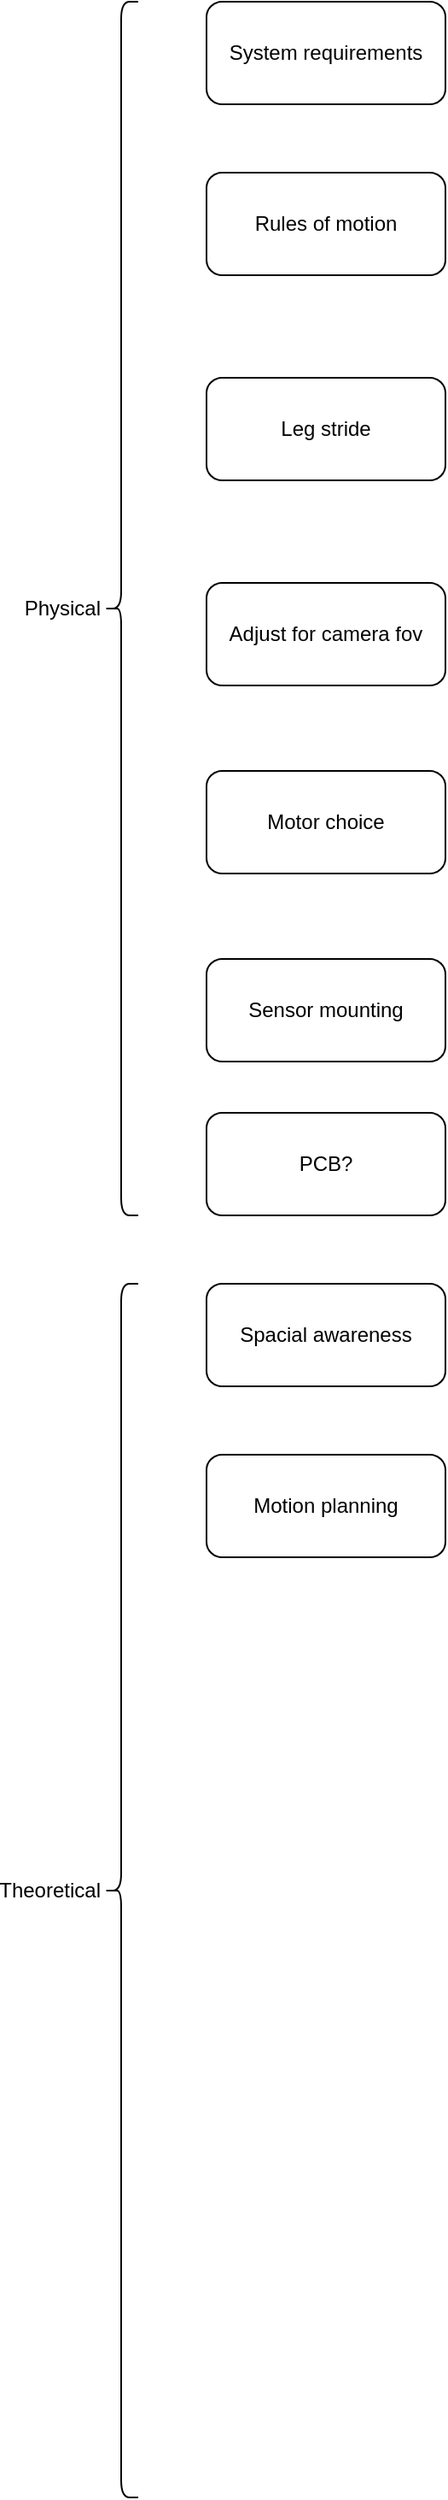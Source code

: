 <mxfile version="25.0.3">
  <diagram name="Page-1" id="iAuyqC9wymLPWFgELTDJ">
    <mxGraphModel dx="1674" dy="941" grid="1" gridSize="10" guides="1" tooltips="1" connect="1" arrows="1" fold="1" page="1" pageScale="1" pageWidth="850" pageHeight="1100" math="0" shadow="0">
      <root>
        <mxCell id="0" />
        <mxCell id="1" parent="0" />
        <mxCell id="V0RjbLDTPT6KQcX2KNsg-3" value="System requirements" style="rounded=1;whiteSpace=wrap;html=1;" vertex="1" parent="1">
          <mxGeometry x="150" y="130" width="140" height="60" as="geometry" />
        </mxCell>
        <mxCell id="V0RjbLDTPT6KQcX2KNsg-4" value="Rules of motion" style="rounded=1;whiteSpace=wrap;html=1;" vertex="1" parent="1">
          <mxGeometry x="150" y="230" width="140" height="60" as="geometry" />
        </mxCell>
        <mxCell id="V0RjbLDTPT6KQcX2KNsg-6" value="Leg stride" style="rounded=1;whiteSpace=wrap;html=1;" vertex="1" parent="1">
          <mxGeometry x="150" y="350" width="140" height="60" as="geometry" />
        </mxCell>
        <mxCell id="V0RjbLDTPT6KQcX2KNsg-7" value="Adjust for camera fov" style="rounded=1;whiteSpace=wrap;html=1;" vertex="1" parent="1">
          <mxGeometry x="150" y="470" width="140" height="60" as="geometry" />
        </mxCell>
        <mxCell id="V0RjbLDTPT6KQcX2KNsg-8" value="Sensor mounting" style="rounded=1;whiteSpace=wrap;html=1;" vertex="1" parent="1">
          <mxGeometry x="150" y="690" width="140" height="60" as="geometry" />
        </mxCell>
        <mxCell id="V0RjbLDTPT6KQcX2KNsg-9" value="Motor choice" style="rounded=1;whiteSpace=wrap;html=1;" vertex="1" parent="1">
          <mxGeometry x="150" y="580" width="140" height="60" as="geometry" />
        </mxCell>
        <mxCell id="V0RjbLDTPT6KQcX2KNsg-10" value="PCB?" style="rounded=1;whiteSpace=wrap;html=1;" vertex="1" parent="1">
          <mxGeometry x="150" y="780" width="140" height="60" as="geometry" />
        </mxCell>
        <mxCell id="V0RjbLDTPT6KQcX2KNsg-12" value="Physical " style="shape=curlyBracket;whiteSpace=wrap;html=1;rounded=1;labelPosition=left;verticalLabelPosition=middle;align=right;verticalAlign=middle;" vertex="1" parent="1">
          <mxGeometry x="90" y="130" width="20" height="710" as="geometry" />
        </mxCell>
        <mxCell id="V0RjbLDTPT6KQcX2KNsg-13" value="Theoretical" style="shape=curlyBracket;whiteSpace=wrap;html=1;rounded=1;labelPosition=left;verticalLabelPosition=middle;align=right;verticalAlign=middle;" vertex="1" parent="1">
          <mxGeometry x="90" y="880" width="20" height="710" as="geometry" />
        </mxCell>
        <mxCell id="V0RjbLDTPT6KQcX2KNsg-14" value="Motion planning" style="rounded=1;whiteSpace=wrap;html=1;" vertex="1" parent="1">
          <mxGeometry x="150" y="980" width="140" height="60" as="geometry" />
        </mxCell>
        <mxCell id="V0RjbLDTPT6KQcX2KNsg-15" value="Spacial awareness" style="rounded=1;whiteSpace=wrap;html=1;" vertex="1" parent="1">
          <mxGeometry x="150" y="880" width="140" height="60" as="geometry" />
        </mxCell>
      </root>
    </mxGraphModel>
  </diagram>
</mxfile>
